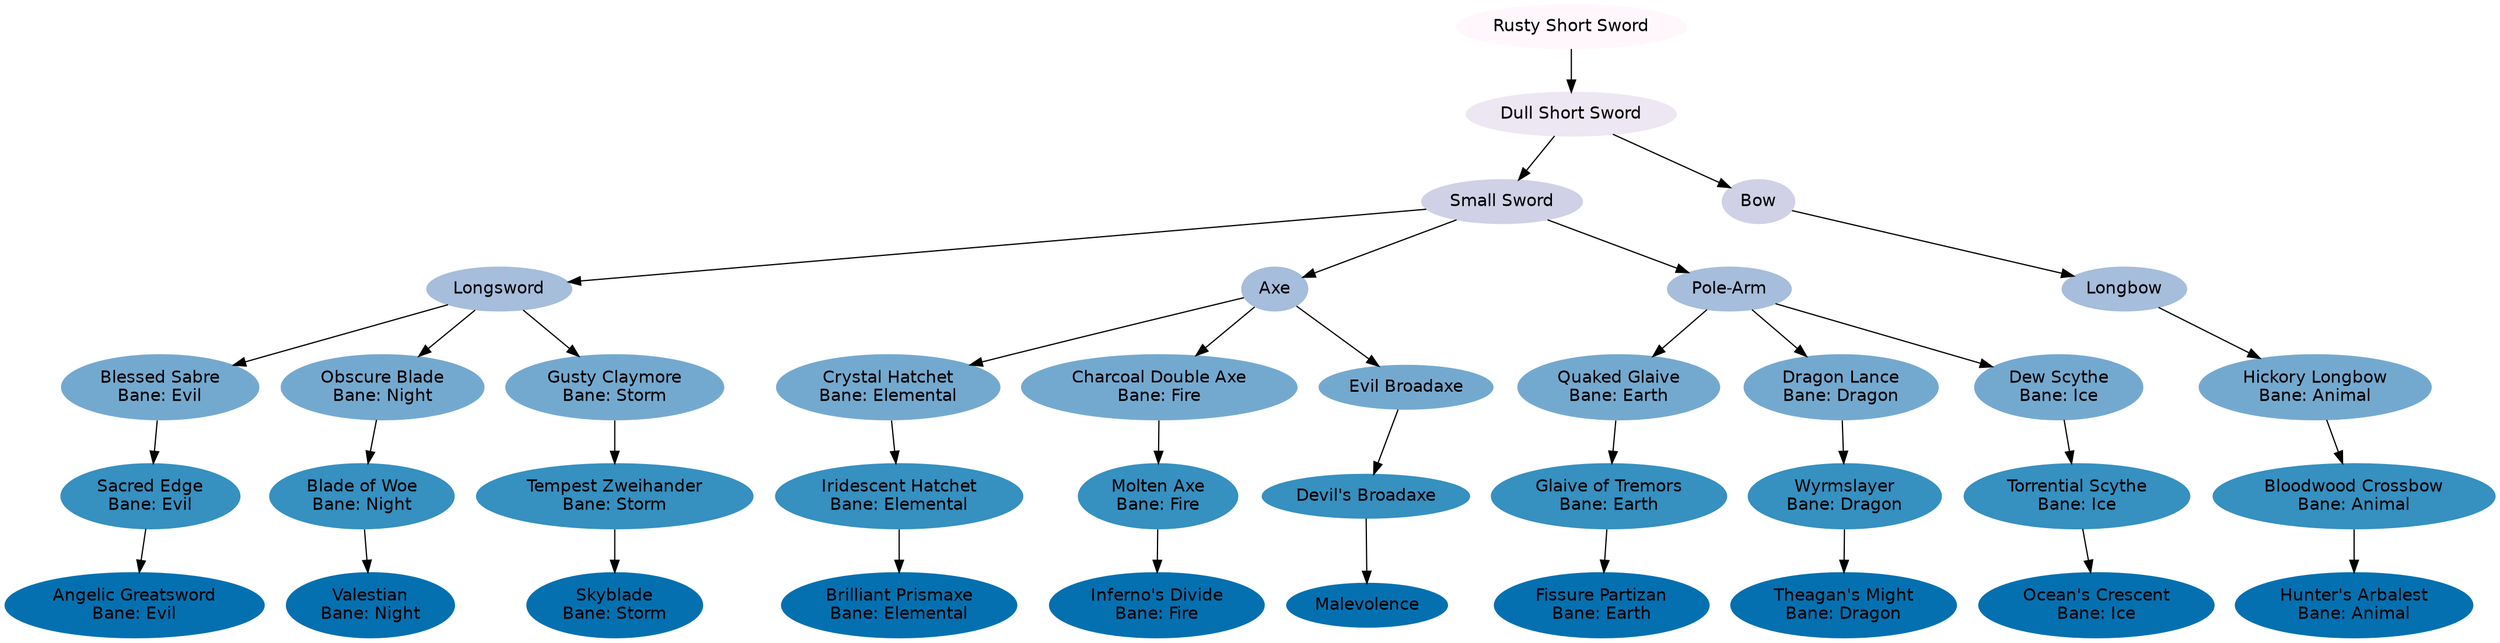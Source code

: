 digraph g1 {
    layout="dot";
    node[style=filled, fontname="Helvetica"];
"Rusty Short Sword"[colorscheme=pubu8, color=1]
"Dull Short Sword"[colorscheme=pubu8, color=2]
"Small Sword"[colorscheme=pubu8, color=3]
"Bow"[colorscheme=pubu8, color=3]
"Longsword"[colorscheme=pubu8, color=4]
"Axe"[colorscheme=pubu8, color=4]
"Pole-Arm"[colorscheme=pubu8, color=4]
"Longbow"[colorscheme=pubu8, color=4]
"Blessed Sabre" [ label = "Blessed Sabre\nBane: Evil" ][colorscheme=pubu8, color=5]
"Obscure Blade" [ label = "Obscure Blade\nBane: Night" ][colorscheme=pubu8, color=5]
"Gusty Claymore" [ label = "Gusty Claymore\nBane: Storm" ][colorscheme=pubu8, color=5]
"Crystal Hatchet" [ label = "Crystal Hatchet\nBane: Elemental" ][colorscheme=pubu8, color=5]
"Charcoal Double Axe" [ label = "Charcoal Double Axe\nBane: Fire" ][colorscheme=pubu8, color=5]
"Evil Broadaxe"[colorscheme=pubu8, color=5]
"Quaked Glaive" [ label = "Quaked Glaive\nBane: Earth" ][colorscheme=pubu8, color=5]
"Dragon Lance" [ label = "Dragon Lance\nBane: Dragon" ][colorscheme=pubu8, color=5]
"Dew Scythe" [ label = "Dew Scythe\nBane: Ice" ][colorscheme=pubu8, color=5]
"Hickory Longbow" [ label = "Hickory Longbow\nBane: Animal" ][colorscheme=pubu8, color=5]
"Bloodwood Crossbow" [ label = "Bloodwood Crossbow\nBane: Animal" ][colorscheme=pubu8, color=6]
"Torrential Scythe" [ label = "Torrential Scythe\nBane: Ice" ][colorscheme=pubu8, color=6]
"Wyrmslayer" [ label = "Wyrmslayer\nBane: Dragon" ][colorscheme=pubu8, color=6]
"Glaive of Tremors" [ label = "Glaive of Tremors\nBane: Earth" ][colorscheme=pubu8, color=6]
"Devil's Broadaxe"[colorscheme=pubu8, color=6]
"Molten Axe" [ label = "Molten Axe\nBane: Fire" ][colorscheme=pubu8, color=6]
"Iridescent Hatchet" [ label = "Iridescent Hatchet\nBane: Elemental" ][colorscheme=pubu8, color=6]
"Tempest Zweihander" [ label = "Tempest Zweihander\nBane: Storm" ][colorscheme=pubu8, color=6]
"Blade of Woe" [ label = "Blade of Woe\nBane: Night" ][colorscheme=pubu8, color=6]
"Sacred Edge" [ label = "Sacred Edge\nBane: Evil" ][colorscheme=pubu8, color=6]
"Angelic Greatsword" [ label = "Angelic Greatsword\nBane: Evil" ][colorscheme=pubu8, color=7]
"Valestian" [ label = "Valestian\nBane: Night" ][colorscheme=pubu8, color=7]
"Skyblade" [ label = "Skyblade\nBane: Storm" ][colorscheme=pubu8, color=7]
"Brilliant Prismaxe" [ label = "Brilliant Prismaxe\nBane: Elemental" ][colorscheme=pubu8, color=7]
"Inferno's Divide" [ label = "Inferno's Divide\nBane: Fire" ][colorscheme=pubu8, color=7]
"Malevolence"[colorscheme=pubu8, color=7]
"Fissure Partizan" [ label = "Fissure Partizan\nBane: Earth" ][colorscheme=pubu8, color=7]
"Theagan's Might" [ label = "Theagan's Might\nBane: Dragon" ][colorscheme=pubu8, color=7]
"Ocean's Crescent" [ label = "Ocean's Crescent\nBane: Ice" ][colorscheme=pubu8, color=7]
"Hunter's Arbalest" [ label = "Hunter's Arbalest\nBane: Animal" ][colorscheme=pubu8, color=7]

"Rusty Short Sword" -> "Dull Short Sword"
"Dull Short Sword" -> "Small Sword"
"Dull Short Sword" -> "Bow"
"Small Sword" -> "Longsword"
"Small Sword" -> "Axe"
"Small Sword" -> "Pole-Arm"
"Bow" -> "Longbow"
"Longsword" -> "Blessed Sabre"
"Longsword" -> "Obscure Blade"
"Longsword" -> "Gusty Claymore"
"Axe" -> "Crystal Hatchet"
"Axe" -> "Charcoal Double Axe"
"Axe" -> "Evil Broadaxe"
"Pole-Arm" -> "Quaked Glaive"
"Pole-Arm" -> "Dragon Lance"
"Pole-Arm" -> "Dew Scythe"
"Longbow" -> "Hickory Longbow"
"Hickory Longbow" -> "Bloodwood Crossbow"
"Dew Scythe" -> "Torrential Scythe"
"Dragon Lance" -> "Wyrmslayer"
"Quaked Glaive" -> "Glaive of Tremors"
"Evil Broadaxe" -> "Devil's Broadaxe"
"Charcoal Double Axe" -> "Molten Axe"
"Crystal Hatchet" -> "Iridescent Hatchet"
"Gusty Claymore" -> "Tempest Zweihander"
"Obscure Blade" -> "Blade of Woe"
"Blessed Sabre" -> "Sacred Edge"
"Sacred Edge" -> "Angelic Greatsword"
"Blade of Woe" -> "Valestian"
"Tempest Zweihander" -> "Skyblade"
"Iridescent Hatchet" -> "Brilliant Prismaxe"
"Molten Axe" -> "Inferno's Divide"
"Devil's Broadaxe" -> "Malevolence"
"Glaive of Tremors" -> "Fissure Partizan"
"Wyrmslayer" -> "Theagan's Might"
"Torrential Scythe" -> "Ocean's Crescent"
"Bloodwood Crossbow" -> "Hunter's Arbalest"
}

